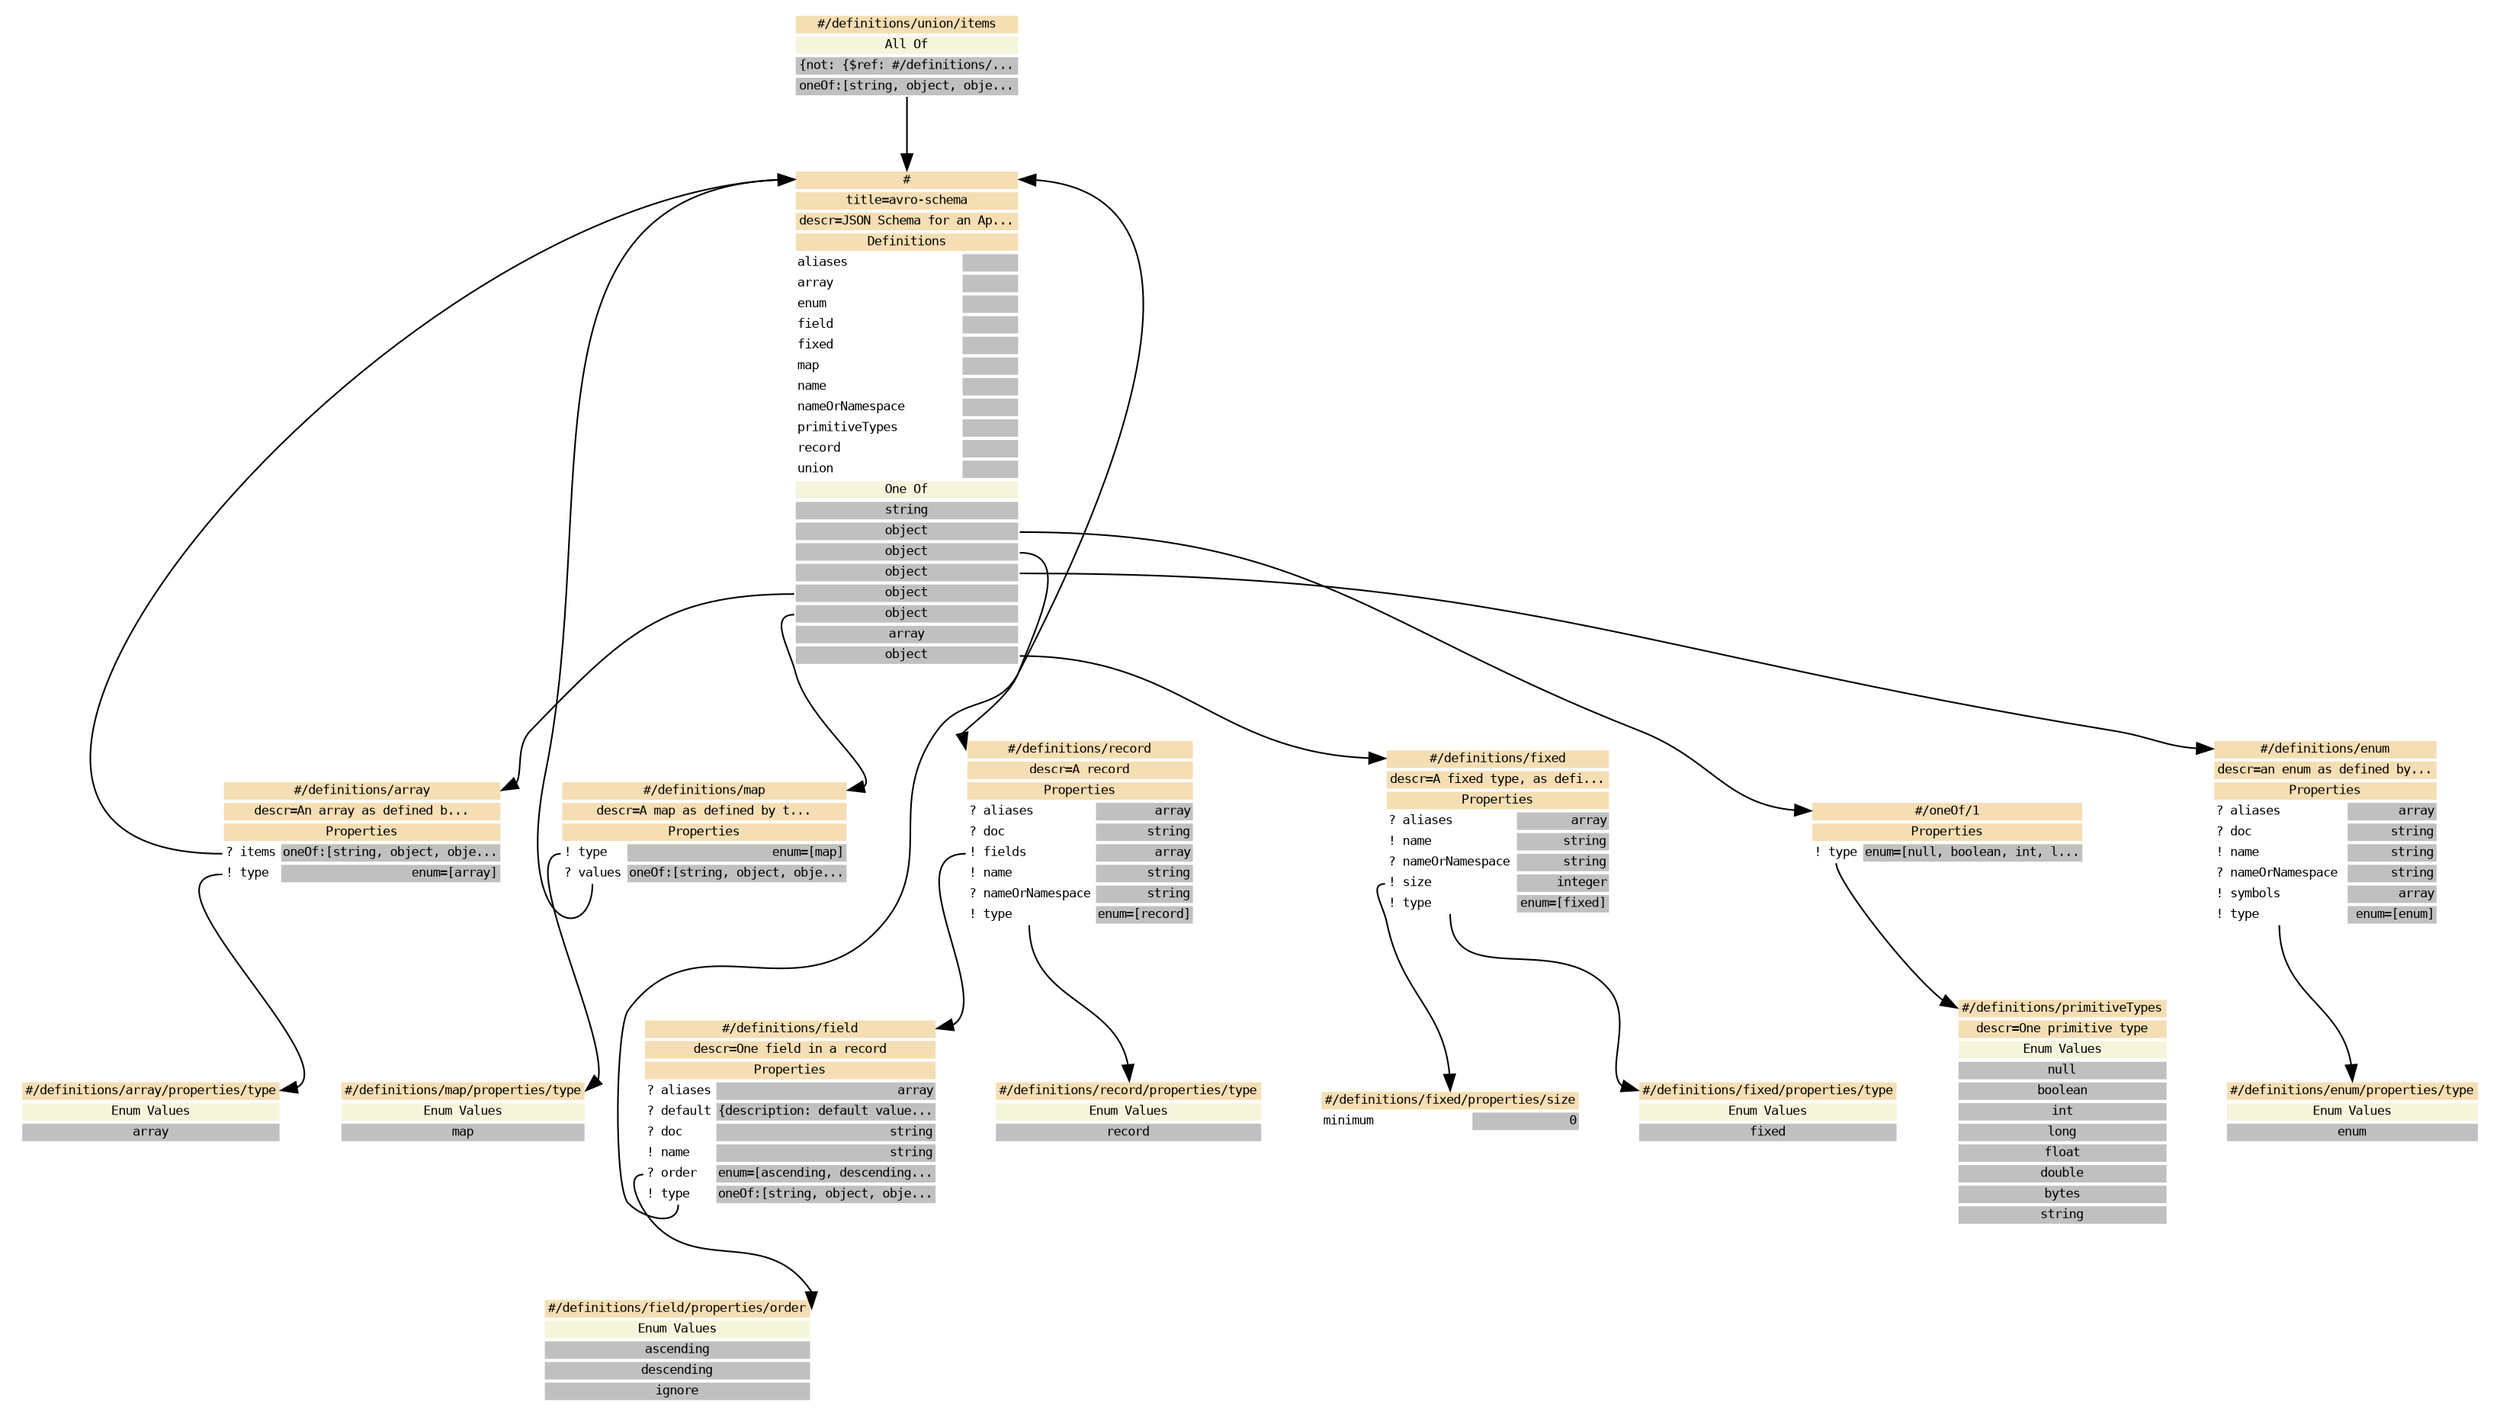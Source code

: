 digraph G {
  fontname = "Bitstream Vera Sans"
  fontsize = 8

  node [
    fontname = "Courier"
    fontsize = 8
    shape = "plaintext"
  ]

  edge [
    fontname = "Bitstream Vera Sans"
    fontsize = 8
  ]

"#" [
label =<
<table border="0" cellborder="0" cellpadding="1" bgcolor="white">
<tr><td bgcolor="wheat" align="center" colspan="2" port="@path"><font color="black">#</font></td></tr>
<tr><td bgcolor="wheat" align="center" colspan="2" port=""><font color="black">title=avro-schema</font></td></tr>
<tr><td bgcolor="wheat" align="center" colspan="2" port=""><font color="black">descr=JSON Schema for an Ap...</font></td></tr>
<tr><td bgcolor="wheat" align="center" colspan="2"><font color="black">Definitions</font></td></tr>
<tr><td align="left" port="#@aliases">aliases</td>aliases<td bgcolor="grey" align="right"></td></tr>
<tr><td align="left" port="#@array">array</td>array<td bgcolor="grey" align="right"></td></tr>
<tr><td align="left" port="#@enum">enum</td>enum<td bgcolor="grey" align="right"></td></tr>
<tr><td align="left" port="#@field">field</td>field<td bgcolor="grey" align="right"></td></tr>
<tr><td align="left" port="#@fixed">fixed</td>fixed<td bgcolor="grey" align="right"></td></tr>
<tr><td align="left" port="#@map">map</td>map<td bgcolor="grey" align="right"></td></tr>
<tr><td align="left" port="#@name">name</td>name<td bgcolor="grey" align="right"></td></tr>
<tr><td align="left" port="#@nameOrNamespace">nameOrNamespace</td>nameOrNamespace<td bgcolor="grey" align="right"></td></tr>
<tr><td align="left" port="#@primitiveTypes">primitiveTypes</td>primitiveTypes<td bgcolor="grey" align="right"></td></tr>
<tr><td align="left" port="#@record">record</td>record<td bgcolor="grey" align="right"></td></tr>
<tr><td align="left" port="#@union">union</td>union<td bgcolor="grey" align="right"></td></tr>
<tr><td bgcolor="beige" align="center" colspan="2" port=""><font color="black">One Of</font></td></tr>
<tr><td bgcolor="grey" align="center" colspan="2" port="0"><font color="black">string</font></td></tr>
<tr><td bgcolor="grey" align="center" colspan="2" port="1"><font color="black">object</font></td></tr>
<tr><td bgcolor="grey" align="center" colspan="2" port="2"><font color="black">object</font></td></tr>
<tr><td bgcolor="grey" align="center" colspan="2" port="3"><font color="black">object</font></td></tr>
<tr><td bgcolor="grey" align="center" colspan="2" port="4"><font color="black">object</font></td></tr>
<tr><td bgcolor="grey" align="center" colspan="2" port="5"><font color="black">object</font></td></tr>
<tr><td bgcolor="grey" align="center" colspan="2" port="6"><font color="black">array</font></td></tr>
<tr><td bgcolor="grey" align="center" colspan="2" port="7"><font color="black">object</font></td></tr>
</table>
>
]
"#/oneOf/1" [
label =<
<table border="0" cellborder="0" cellpadding="1" bgcolor="white">
<tr><td bgcolor="wheat" align="center" colspan="2" port="@path"><font color="black">#/oneOf/1</font></td></tr>


<tr><td bgcolor="wheat" align="center" colspan="2" port=""><font color="black">Properties</font></td></tr>
<tr><td align="left" port="@type">! type</td>! type<td bgcolor="grey" align="right">enum=[null, boolean, int, l...</td></tr>
</table>
>
]
"#/definitions/primitiveTypes" [
label =<
<table border="0" cellborder="0" cellpadding="1" bgcolor="white">
<tr><td bgcolor="wheat" align="center" colspan="2" port="@path"><font color="black">#/definitions/primitiveTypes</font></td></tr>

<tr><td bgcolor="wheat" align="center" colspan="2" port=""><font color="black">descr=One primitive type</font></td></tr>
<tr><td bgcolor="beige" align="center" colspan="2" port=""><font color="black">Enum Values</font></td></tr>
<tr><td bgcolor="grey" align="center" colspan="2" port=""><font color="black">null</font></td></tr>
<tr><td bgcolor="grey" align="center" colspan="2" port=""><font color="black">boolean</font></td></tr>
<tr><td bgcolor="grey" align="center" colspan="2" port=""><font color="black">int</font></td></tr>
<tr><td bgcolor="grey" align="center" colspan="2" port=""><font color="black">long</font></td></tr>
<tr><td bgcolor="grey" align="center" colspan="2" port=""><font color="black">float</font></td></tr>
<tr><td bgcolor="grey" align="center" colspan="2" port=""><font color="black">double</font></td></tr>
<tr><td bgcolor="grey" align="center" colspan="2" port=""><font color="black">bytes</font></td></tr>
<tr><td bgcolor="grey" align="center" colspan="2" port=""><font color="black">string</font></td></tr>
</table>
>
]
"#/definitions/record/properties/type" [
label =<
<table border="0" cellborder="0" cellpadding="1" bgcolor="white">
<tr><td bgcolor="wheat" align="center" colspan="2" port="@path"><font color="black">#/definitions/record/properties/type</font></td></tr>


<tr><td bgcolor="beige" align="center" colspan="2" port=""><font color="black">Enum Values</font></td></tr>
<tr><td bgcolor="grey" align="center" colspan="2" port=""><font color="black">record</font></td></tr>
</table>
>
]
"#/definitions/record" [
label =<
<table border="0" cellborder="0" cellpadding="1" bgcolor="white">
<tr><td bgcolor="wheat" align="center" colspan="2" port="@path"><font color="black">#/definitions/record</font></td></tr>

<tr><td bgcolor="wheat" align="center" colspan="2" port=""><font color="black">descr=A record</font></td></tr>
<tr><td bgcolor="wheat" align="center" colspan="2" port=""><font color="black">Properties</font></td></tr>
<tr><td align="left" port="@aliases">? aliases</td>? aliases<td bgcolor="grey" align="right">array</td></tr>
<tr><td align="left" port="@doc">? doc</td>? doc<td bgcolor="grey" align="right">string</td></tr>
<tr><td align="left" port="@fields">! fields</td>! fields<td bgcolor="grey" align="right">array</td></tr>
<tr><td align="left" port="@name">! name</td>! name<td bgcolor="grey" align="right">string</td></tr>
<tr><td align="left" port="@nameOrNamespace">? nameOrNamespace</td>? nameOrNamespace<td bgcolor="grey" align="right">string</td></tr>
<tr><td align="left" port="@type">! type</td>! type<td bgcolor="grey" align="right">enum=[record]</td></tr>
</table>
>
]
"#/definitions/enum/properties/type" [
label =<
<table border="0" cellborder="0" cellpadding="1" bgcolor="white">
<tr><td bgcolor="wheat" align="center" colspan="2" port="@path"><font color="black">#/definitions/enum/properties/type</font></td></tr>


<tr><td bgcolor="beige" align="center" colspan="2" port=""><font color="black">Enum Values</font></td></tr>
<tr><td bgcolor="grey" align="center" colspan="2" port=""><font color="black">enum</font></td></tr>
</table>
>
]
"#/definitions/enum" [
label =<
<table border="0" cellborder="0" cellpadding="1" bgcolor="white">
<tr><td bgcolor="wheat" align="center" colspan="2" port="@path"><font color="black">#/definitions/enum</font></td></tr>

<tr><td bgcolor="wheat" align="center" colspan="2" port=""><font color="black">descr=an enum as defined by...</font></td></tr>
<tr><td bgcolor="wheat" align="center" colspan="2" port=""><font color="black">Properties</font></td></tr>
<tr><td align="left" port="@aliases">? aliases</td>? aliases<td bgcolor="grey" align="right">array</td></tr>
<tr><td align="left" port="@doc">? doc</td>? doc<td bgcolor="grey" align="right">string</td></tr>
<tr><td align="left" port="@name">! name</td>! name<td bgcolor="grey" align="right">string</td></tr>
<tr><td align="left" port="@nameOrNamespace">? nameOrNamespace</td>? nameOrNamespace<td bgcolor="grey" align="right">string</td></tr>
<tr><td align="left" port="@symbols">! symbols</td>! symbols<td bgcolor="grey" align="right">array</td></tr>
<tr><td align="left" port="@type">! type</td>! type<td bgcolor="grey" align="right">enum=[enum]</td></tr>
</table>
>
]
"#/definitions/array/properties/type" [
label =<
<table border="0" cellborder="0" cellpadding="1" bgcolor="white">
<tr><td bgcolor="wheat" align="center" colspan="2" port="@path"><font color="black">#/definitions/array/properties/type</font></td></tr>


<tr><td bgcolor="beige" align="center" colspan="2" port=""><font color="black">Enum Values</font></td></tr>
<tr><td bgcolor="grey" align="center" colspan="2" port=""><font color="black">array</font></td></tr>
</table>
>
]
"#/definitions/array" [
label =<
<table border="0" cellborder="0" cellpadding="1" bgcolor="white">
<tr><td bgcolor="wheat" align="center" colspan="2" port="@path"><font color="black">#/definitions/array</font></td></tr>

<tr><td bgcolor="wheat" align="center" colspan="2" port=""><font color="black">descr=An array as defined b...</font></td></tr>
<tr><td bgcolor="wheat" align="center" colspan="2" port=""><font color="black">Properties</font></td></tr>
<tr><td align="left" port="@items">? items</td>? items<td bgcolor="grey" align="right">oneOf:[string, object, obje...</td></tr>
<tr><td align="left" port="@type">! type</td>! type<td bgcolor="grey" align="right">enum=[array]</td></tr>
</table>
>
]
"#/definitions/map/properties/type" [
label =<
<table border="0" cellborder="0" cellpadding="1" bgcolor="white">
<tr><td bgcolor="wheat" align="center" colspan="2" port="@path"><font color="black">#/definitions/map/properties/type</font></td></tr>


<tr><td bgcolor="beige" align="center" colspan="2" port=""><font color="black">Enum Values</font></td></tr>
<tr><td bgcolor="grey" align="center" colspan="2" port=""><font color="black">map</font></td></tr>
</table>
>
]
"#/definitions/map" [
label =<
<table border="0" cellborder="0" cellpadding="1" bgcolor="white">
<tr><td bgcolor="wheat" align="center" colspan="2" port="@path"><font color="black">#/definitions/map</font></td></tr>

<tr><td bgcolor="wheat" align="center" colspan="2" port=""><font color="black">descr=A map as defined by t...</font></td></tr>
<tr><td bgcolor="wheat" align="center" colspan="2" port=""><font color="black">Properties</font></td></tr>
<tr><td align="left" port="@type">! type</td>! type<td bgcolor="grey" align="right">enum=[map]</td></tr>
<tr><td align="left" port="@values">? values</td>? values<td bgcolor="grey" align="right">oneOf:[string, object, obje...</td></tr>
</table>
>
]
"#/definitions/union/items" [
label =<
<table border="0" cellborder="0" cellpadding="1" bgcolor="white">
<tr><td bgcolor="wheat" align="center" colspan="2" port="@path"><font color="black">#/definitions/union/items</font></td></tr>


<tr><td bgcolor="beige" align="center" colspan="2" port=""><font color="black">All Of</font></td></tr>
<tr><td bgcolor="grey" align="center" colspan="2" port="0"><font color="black">{not: {$ref: #/definitions/...</font></td></tr>
<tr><td bgcolor="grey" align="center" colspan="2" port="1"><font color="black">oneOf:[string, object, obje...</font></td></tr>
</table>
>
]
"#/definitions/fixed/properties/type" [
label =<
<table border="0" cellborder="0" cellpadding="1" bgcolor="white">
<tr><td bgcolor="wheat" align="center" colspan="2" port="@path"><font color="black">#/definitions/fixed/properties/type</font></td></tr>


<tr><td bgcolor="beige" align="center" colspan="2" port=""><font color="black">Enum Values</font></td></tr>
<tr><td bgcolor="grey" align="center" colspan="2" port=""><font color="black">fixed</font></td></tr>
</table>
>
]
"#/definitions/fixed/properties/size" [
label =<
<table border="0" cellborder="0" cellpadding="1" bgcolor="white">
<tr><td bgcolor="wheat" align="center" colspan="2" port="@path"><font color="black">#/definitions/fixed/properties/size</font></td></tr>


<tr><td align="left" port="">minimum</td>minimum<td bgcolor="grey" align="right">0</td></tr>
</table>
>
]
"#/definitions/fixed" [
label =<
<table border="0" cellborder="0" cellpadding="1" bgcolor="white">
<tr><td bgcolor="wheat" align="center" colspan="2" port="@path"><font color="black">#/definitions/fixed</font></td></tr>

<tr><td bgcolor="wheat" align="center" colspan="2" port=""><font color="black">descr=A fixed type, as defi...</font></td></tr>
<tr><td bgcolor="wheat" align="center" colspan="2" port=""><font color="black">Properties</font></td></tr>
<tr><td align="left" port="@aliases">? aliases</td>? aliases<td bgcolor="grey" align="right">array</td></tr>
<tr><td align="left" port="@name">! name</td>! name<td bgcolor="grey" align="right">string</td></tr>
<tr><td align="left" port="@nameOrNamespace">? nameOrNamespace</td>? nameOrNamespace<td bgcolor="grey" align="right">string</td></tr>
<tr><td align="left" port="@size">! size</td>! size<td bgcolor="grey" align="right">integer</td></tr>
<tr><td align="left" port="@type">! type</td>! type<td bgcolor="grey" align="right">enum=[fixed]</td></tr>
</table>
>
]
"#/definitions/field/properties/order" [
label =<
<table border="0" cellborder="0" cellpadding="1" bgcolor="white">
<tr><td bgcolor="wheat" align="center" colspan="2" port="@path"><font color="black">#/definitions/field/properties/order</font></td></tr>


<tr><td bgcolor="beige" align="center" colspan="2" port=""><font color="black">Enum Values</font></td></tr>
<tr><td bgcolor="grey" align="center" colspan="2" port=""><font color="black">ascending</font></td></tr>
<tr><td bgcolor="grey" align="center" colspan="2" port=""><font color="black">descending</font></td></tr>
<tr><td bgcolor="grey" align="center" colspan="2" port=""><font color="black">ignore</font></td></tr>
</table>
>
]
"#/definitions/field" [
label =<
<table border="0" cellborder="0" cellpadding="1" bgcolor="white">
<tr><td bgcolor="wheat" align="center" colspan="2" port="@path"><font color="black">#/definitions/field</font></td></tr>

<tr><td bgcolor="wheat" align="center" colspan="2" port=""><font color="black">descr=One field in a record</font></td></tr>
<tr><td bgcolor="wheat" align="center" colspan="2" port=""><font color="black">Properties</font></td></tr>
<tr><td align="left" port="@aliases">? aliases</td>? aliases<td bgcolor="grey" align="right">array</td></tr>
<tr><td align="left" port="@default">? default</td>? default<td bgcolor="grey" align="right">{description: default value...</td></tr>
<tr><td align="left" port="@doc">? doc</td>? doc<td bgcolor="grey" align="right">string</td></tr>
<tr><td align="left" port="@name">! name</td>! name<td bgcolor="grey" align="right">string</td></tr>
<tr><td align="left" port="@order">? order</td>? order<td bgcolor="grey" align="right">enum=[ascending, descending...</td></tr>
<tr><td align="left" port="@type">! type</td>! type<td bgcolor="grey" align="right">oneOf:[string, object, obje...</td></tr>
</table>
>
]
"#":"1" -> "#/oneOf/1":"@path";
"#":"2" -> "#/definitions/record":"@path";
"#":"3" -> "#/definitions/enum":"@path";
"#":"4" -> "#/definitions/array":"@path";
"#":"5" -> "#/definitions/map":"@path";
"#":"7" -> "#/definitions/fixed":"@path";
"#/oneOf/1":"@type" -> "#/definitions/primitiveTypes":"@path";
"#/definitions/record":"@fields" -> "#/definitions/field":"@path";
"#/definitions/record":"@type" -> "#/definitions/record/properties/type":"@path";
"#/definitions/enum":"@type" -> "#/definitions/enum/properties/type":"@path";
"#/definitions/array":"@items" -> "#":"@path";
"#/definitions/array":"@type" -> "#/definitions/array/properties/type":"@path";
"#/definitions/map":"@type" -> "#/definitions/map/properties/type":"@path";
"#/definitions/map":"@values" -> "#":"@path";
"#/definitions/union/items":"1" -> "#":"@path";
"#/definitions/fixed":"@size" -> "#/definitions/fixed/properties/size":"@path";
"#/definitions/fixed":"@type" -> "#/definitions/fixed/properties/type":"@path";
"#/definitions/field":"@order" -> "#/definitions/field/properties/order":"@path";
"#/definitions/field":"@type" -> "#":"@path";


}
  

